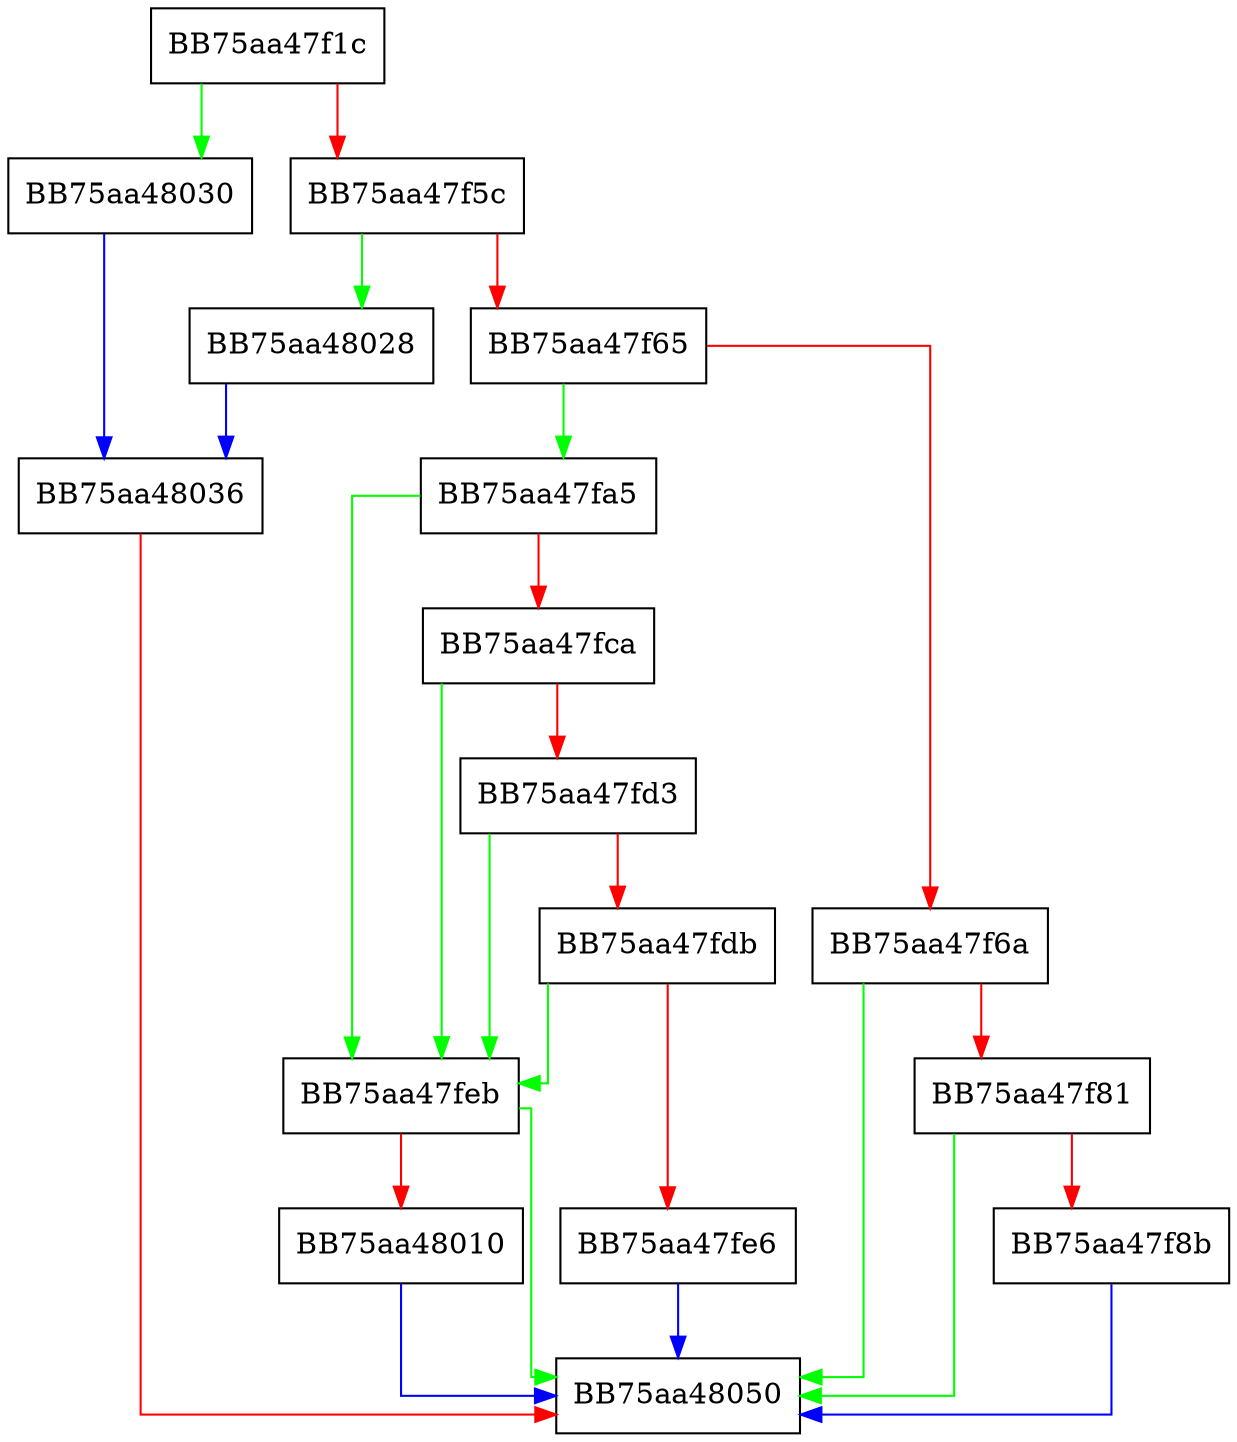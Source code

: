 digraph GetCheckSumForFwdEP {
  node [shape="box"];
  graph [splines=ortho];
  BB75aa47f1c -> BB75aa48030 [color="green"];
  BB75aa47f1c -> BB75aa47f5c [color="red"];
  BB75aa47f5c -> BB75aa48028 [color="green"];
  BB75aa47f5c -> BB75aa47f65 [color="red"];
  BB75aa47f65 -> BB75aa47fa5 [color="green"];
  BB75aa47f65 -> BB75aa47f6a [color="red"];
  BB75aa47f6a -> BB75aa48050 [color="green"];
  BB75aa47f6a -> BB75aa47f81 [color="red"];
  BB75aa47f81 -> BB75aa48050 [color="green"];
  BB75aa47f81 -> BB75aa47f8b [color="red"];
  BB75aa47f8b -> BB75aa48050 [color="blue"];
  BB75aa47fa5 -> BB75aa47feb [color="green"];
  BB75aa47fa5 -> BB75aa47fca [color="red"];
  BB75aa47fca -> BB75aa47feb [color="green"];
  BB75aa47fca -> BB75aa47fd3 [color="red"];
  BB75aa47fd3 -> BB75aa47feb [color="green"];
  BB75aa47fd3 -> BB75aa47fdb [color="red"];
  BB75aa47fdb -> BB75aa47feb [color="green"];
  BB75aa47fdb -> BB75aa47fe6 [color="red"];
  BB75aa47fe6 -> BB75aa48050 [color="blue"];
  BB75aa47feb -> BB75aa48050 [color="green"];
  BB75aa47feb -> BB75aa48010 [color="red"];
  BB75aa48010 -> BB75aa48050 [color="blue"];
  BB75aa48028 -> BB75aa48036 [color="blue"];
  BB75aa48030 -> BB75aa48036 [color="blue"];
  BB75aa48036 -> BB75aa48050 [color="red"];
}